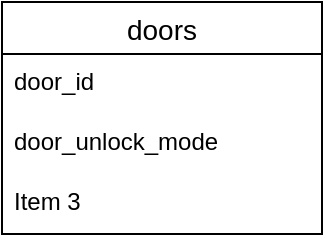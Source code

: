 <mxfile version="16.2.7" type="github"><diagram id="t-mnTp0TEd4KQHPLbyHh" name="Page-1"><mxGraphModel dx="1422" dy="772" grid="1" gridSize="10" guides="1" tooltips="1" connect="1" arrows="1" fold="1" page="1" pageScale="1" pageWidth="850" pageHeight="1100" math="0" shadow="0"><root><mxCell id="0"/><mxCell id="1" parent="0"/><mxCell id="okSHK4vXDeih_EHASPv0-1" value="doors" style="swimlane;fontStyle=0;childLayout=stackLayout;horizontal=1;startSize=26;horizontalStack=0;resizeParent=1;resizeParentMax=0;resizeLast=0;collapsible=1;marginBottom=0;align=center;fontSize=14;" vertex="1" parent="1"><mxGeometry x="50" y="40" width="160" height="116" as="geometry"/></mxCell><mxCell id="okSHK4vXDeih_EHASPv0-2" value="door_id" style="text;strokeColor=none;fillColor=none;spacingLeft=4;spacingRight=4;overflow=hidden;rotatable=0;points=[[0,0.5],[1,0.5]];portConstraint=eastwest;fontSize=12;" vertex="1" parent="okSHK4vXDeih_EHASPv0-1"><mxGeometry y="26" width="160" height="30" as="geometry"/></mxCell><mxCell id="okSHK4vXDeih_EHASPv0-3" value="door_unlock_mode" style="text;strokeColor=none;fillColor=none;spacingLeft=4;spacingRight=4;overflow=hidden;rotatable=0;points=[[0,0.5],[1,0.5]];portConstraint=eastwest;fontSize=12;" vertex="1" parent="okSHK4vXDeih_EHASPv0-1"><mxGeometry y="56" width="160" height="30" as="geometry"/></mxCell><mxCell id="okSHK4vXDeih_EHASPv0-4" value="Item 3" style="text;strokeColor=none;fillColor=none;spacingLeft=4;spacingRight=4;overflow=hidden;rotatable=0;points=[[0,0.5],[1,0.5]];portConstraint=eastwest;fontSize=12;" vertex="1" parent="okSHK4vXDeih_EHASPv0-1"><mxGeometry y="86" width="160" height="30" as="geometry"/></mxCell></root></mxGraphModel></diagram></mxfile>